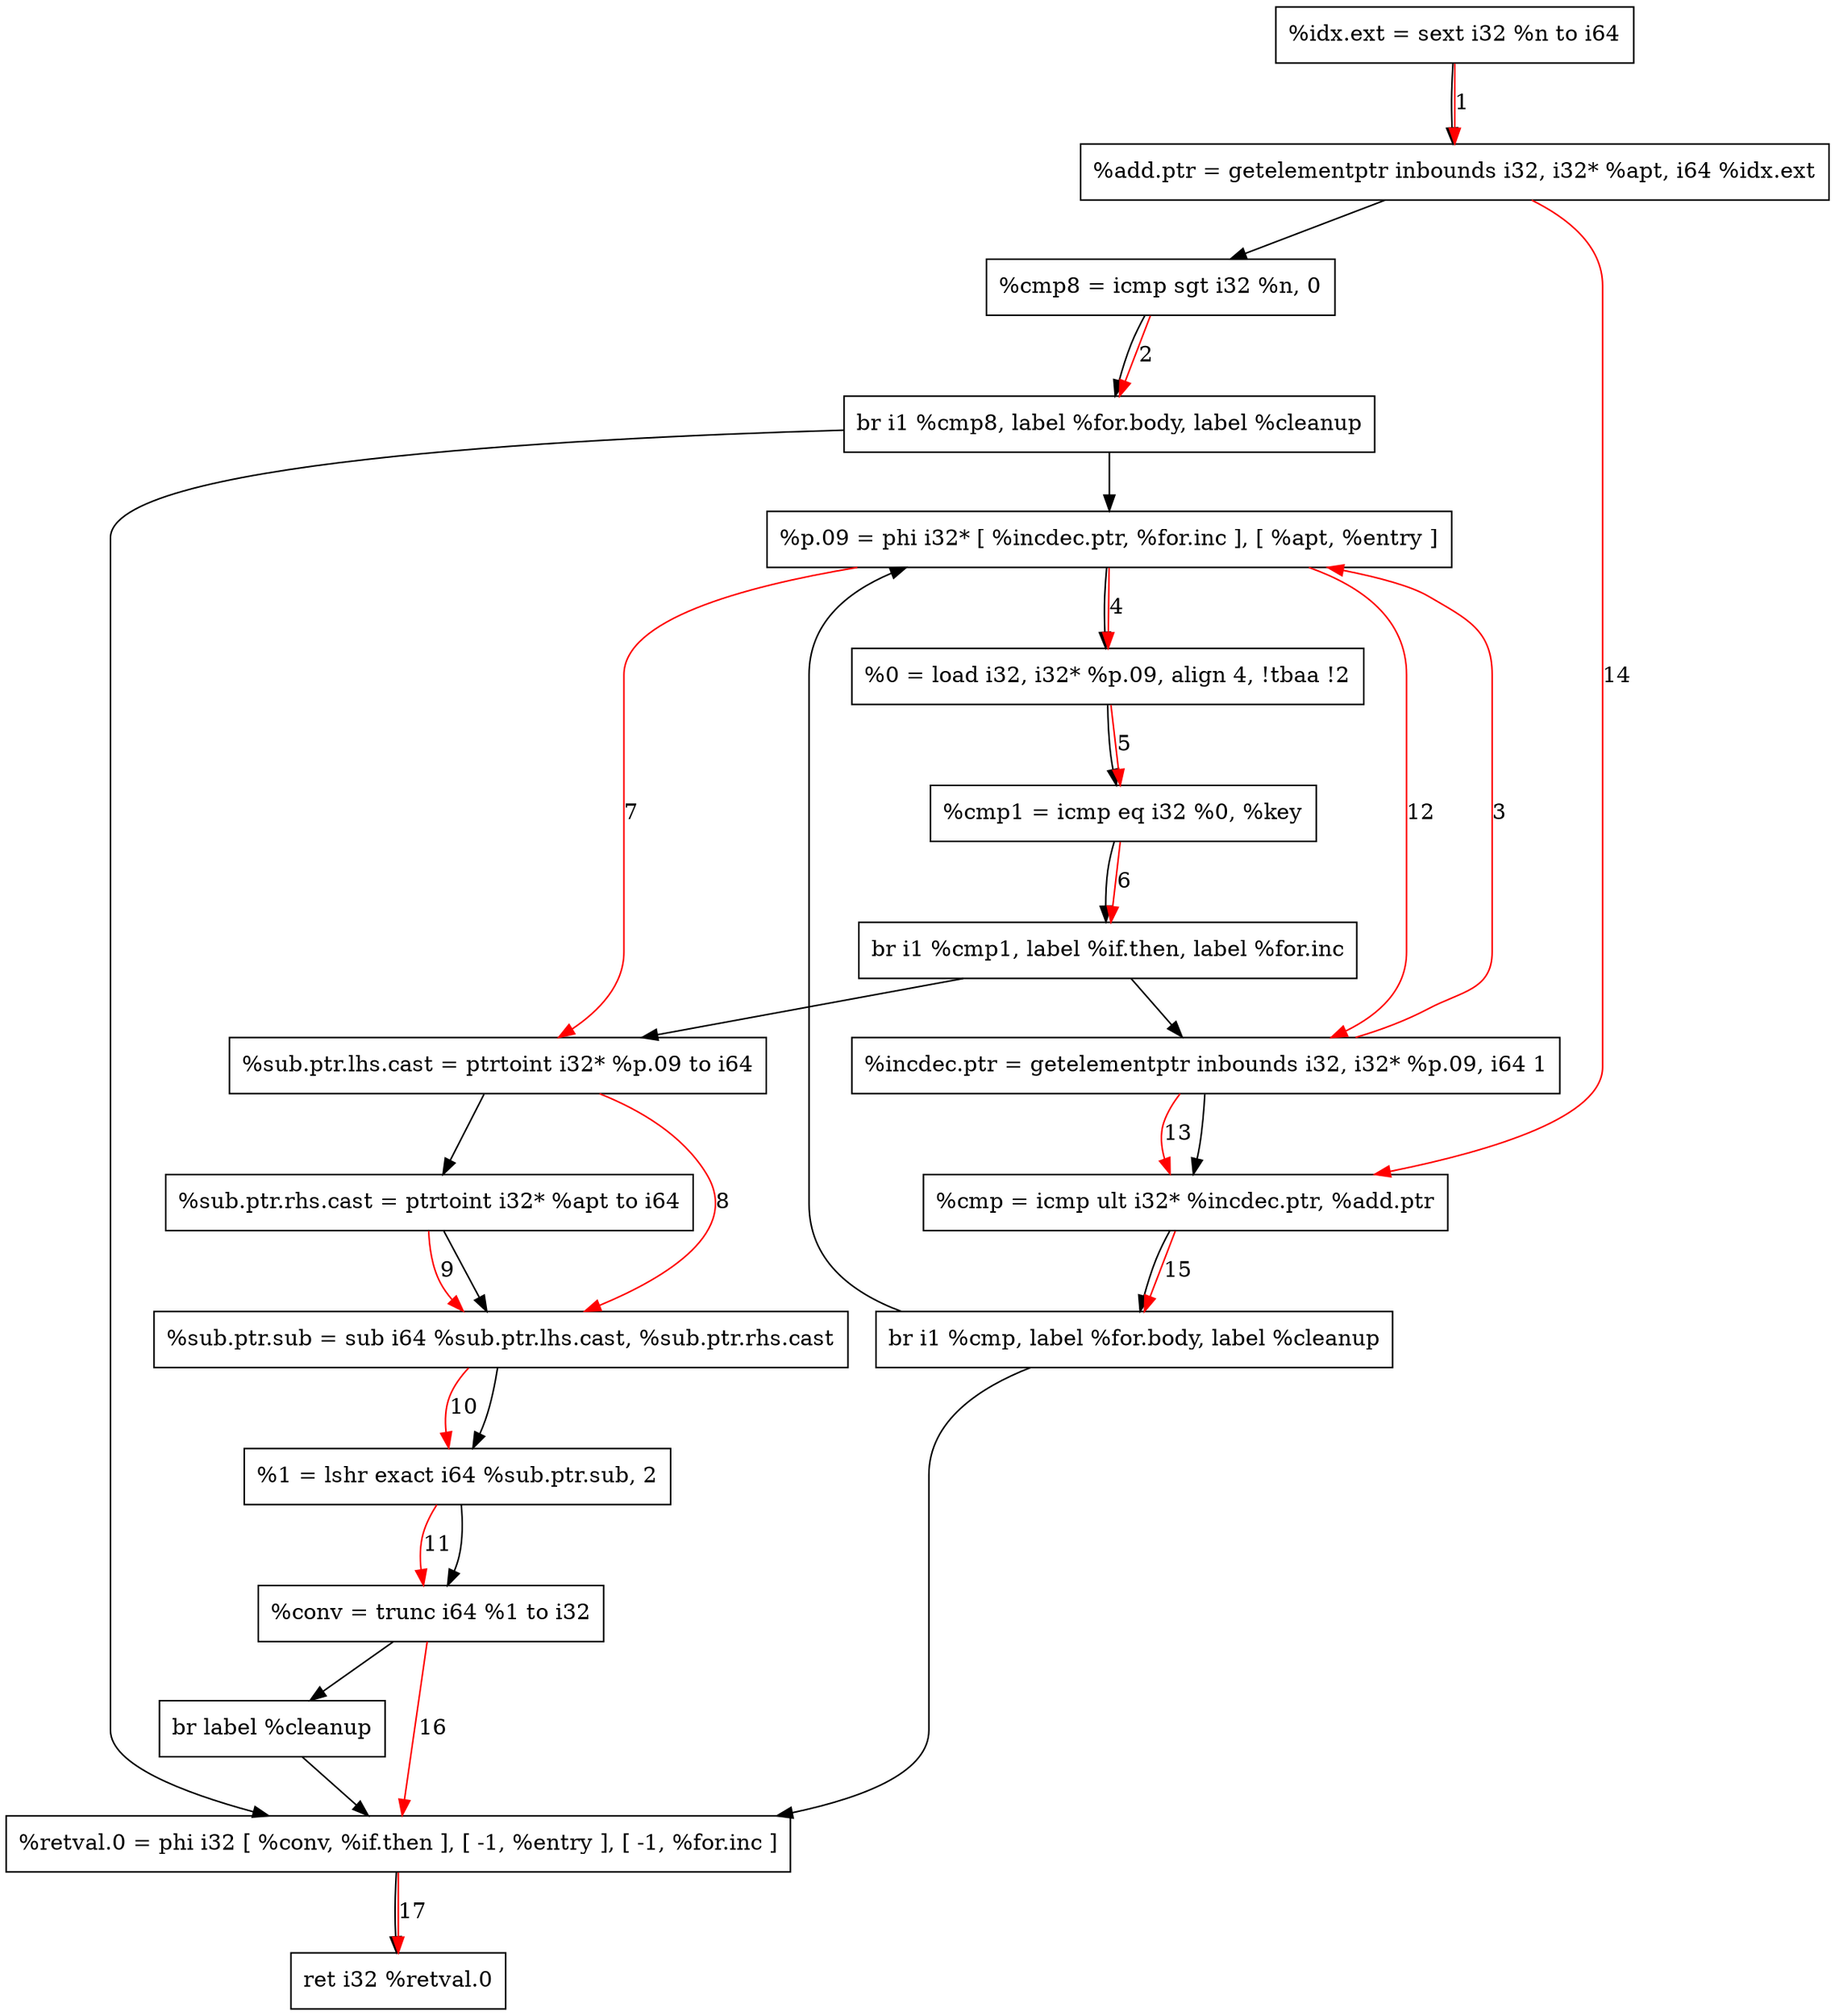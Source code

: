 digraph "CDFG for'func' function" {
	Node0x564005598838[shape=record, label="  %idx.ext = sext i32 %n to i64"]
	Node0x5640055988d0[shape=record, label="  %add.ptr = getelementptr inbounds i32, i32* %apt, i64 %idx.ext"]
	Node0x564005598970[shape=record, label="  %cmp8 = icmp sgt i32 %n, 0"]
	Node0x56400551fc98[shape=record, label="  br i1 %cmp8, label %for.body, label %cleanup"]
	Node0x564005598cb8[shape=record, label="  %p.09 = phi i32* [ %incdec.ptr, %for.inc ], [ %apt, %entry ]"]
	Node0x564005598d88[shape=record, label="  %0 = load i32, i32* %p.09, align 4, !tbaa !2"]
	Node0x564005599cd0[shape=record, label="  %cmp1 = icmp eq i32 %0, %key"]
	Node0x56400552b228[shape=record, label="  br i1 %cmp1, label %if.then, label %for.inc"]
	Node0x564005599f58[shape=record, label="  %sub.ptr.lhs.cast = ptrtoint i32* %p.09 to i64"]
	Node0x56400559a018[shape=record, label="  %sub.ptr.rhs.cast = ptrtoint i32* %apt to i64"]
	Node0x56400559a120[shape=record, label="  %sub.ptr.sub = sub i64 %sub.ptr.lhs.cast, %sub.ptr.rhs.cast"]
	Node0x56400559a190[shape=record, label="  %1 = lshr exact i64 %sub.ptr.sub, 2"]
	Node0x56400559a208[shape=record, label="  %conv = trunc i64 %1 to i32"]
	Node0x56400559a268[shape=record, label="  br label %cleanup"]
	Node0x56400559a2e0[shape=record, label="  %incdec.ptr = getelementptr inbounds i32, i32* %p.09, i64 1"]
	Node0x56400559a360[shape=record, label="  %cmp = icmp ult i32* %incdec.ptr, %add.ptr"]
	Node0x56400552b348[shape=record, label="  br i1 %cmp, label %for.body, label %cleanup"]
	Node0x56400559a3c8[shape=record, label="  %retval.0 = phi i32 [ %conv, %if.then ], [ -1, %entry ], [ -1, %for.inc ]"]
	Node0x564005598b38[shape=record, label="  ret i32 %retval.0"]
	Node0x564005598838 -> Node0x5640055988d0
	Node0x5640055988d0 -> Node0x564005598970
	Node0x564005598970 -> Node0x56400551fc98
	Node0x56400551fc98 -> Node0x564005598cb8
	Node0x56400551fc98 -> Node0x56400559a3c8
	Node0x564005598cb8 -> Node0x564005598d88
	Node0x564005598d88 -> Node0x564005599cd0
	Node0x564005599cd0 -> Node0x56400552b228
	Node0x56400552b228 -> Node0x564005599f58
	Node0x56400552b228 -> Node0x56400559a2e0
	Node0x564005599f58 -> Node0x56400559a018
	Node0x56400559a018 -> Node0x56400559a120
	Node0x56400559a120 -> Node0x56400559a190
	Node0x56400559a190 -> Node0x56400559a208
	Node0x56400559a208 -> Node0x56400559a268
	Node0x56400559a268 -> Node0x56400559a3c8
	Node0x56400559a2e0 -> Node0x56400559a360
	Node0x56400559a360 -> Node0x56400552b348
	Node0x56400552b348 -> Node0x564005598cb8
	Node0x56400552b348 -> Node0x56400559a3c8
	Node0x56400559a3c8 -> Node0x564005598b38
edge [color=red]
	Node0x564005598838 -> Node0x5640055988d0[label="1"]
	Node0x564005598970 -> Node0x56400551fc98[label="2"]
	Node0x56400559a2e0 -> Node0x564005598cb8[label="3"]
	Node0x564005598cb8 -> Node0x564005598d88[label="4"]
	Node0x564005598d88 -> Node0x564005599cd0[label="5"]
	Node0x564005599cd0 -> Node0x56400552b228[label="6"]
	Node0x564005598cb8 -> Node0x564005599f58[label="7"]
	Node0x564005599f58 -> Node0x56400559a120[label="8"]
	Node0x56400559a018 -> Node0x56400559a120[label="9"]
	Node0x56400559a120 -> Node0x56400559a190[label="10"]
	Node0x56400559a190 -> Node0x56400559a208[label="11"]
	Node0x564005598cb8 -> Node0x56400559a2e0[label="12"]
	Node0x56400559a2e0 -> Node0x56400559a360[label="13"]
	Node0x5640055988d0 -> Node0x56400559a360[label="14"]
	Node0x56400559a360 -> Node0x56400552b348[label="15"]
	Node0x56400559a208 -> Node0x56400559a3c8[label="16"]
	Node0x56400559a3c8 -> Node0x564005598b38[label="17"]
}
